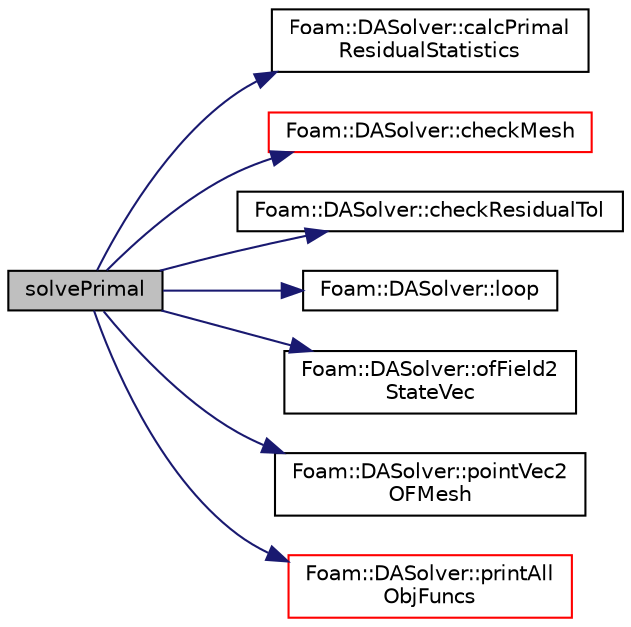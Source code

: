 digraph "solvePrimal"
{
  bgcolor="transparent";
  edge [fontname="Helvetica",fontsize="10",labelfontname="Helvetica",labelfontsize="10"];
  node [fontname="Helvetica",fontsize="10",shape=record];
  rankdir="LR";
  Node24 [label="solvePrimal",height=0.2,width=0.4,color="black", fillcolor="grey75", style="filled", fontcolor="black"];
  Node24 -> Node25 [color="midnightblue",fontsize="10",style="solid",fontname="Helvetica"];
  Node25 [label="Foam::DASolver::calcPrimal\lResidualStatistics",height=0.2,width=0.4,color="black",URL="$classFoam_1_1DASolver.html#a6cec9caca72b22c3e006bd0fbb9c422a",tooltip="calculate the norms of all residuals and print to screen "];
  Node24 -> Node26 [color="midnightblue",fontsize="10",style="solid",fontname="Helvetica"];
  Node26 [label="Foam::DASolver::checkMesh",height=0.2,width=0.4,color="red",URL="$classFoam_1_1DASolver.html#abb3f34f5634fe617414ce256738e40b4",tooltip="check the mesh quality and return meshOK "];
  Node24 -> Node31 [color="midnightblue",fontsize="10",style="solid",fontname="Helvetica"];
  Node31 [label="Foam::DASolver::checkResidualTol",height=0.2,width=0.4,color="black",URL="$classFoam_1_1DASolver.html#aab4e3d9fbdff96d71bcf7635a87107a3",tooltip="check whether the min residual in primal satisfy the prescribed tolerance "];
  Node24 -> Node32 [color="midnightblue",fontsize="10",style="solid",fontname="Helvetica"];
  Node32 [label="Foam::DASolver::loop",height=0.2,width=0.4,color="black",URL="$classFoam_1_1DASolver.html#a132776bede8c2b661f995f2b5397b19f",tooltip="return whether to loop the primal solution, similar to runTime::loop() except we don&#39;t do file IO ..."];
  Node24 -> Node33 [color="midnightblue",fontsize="10",style="solid",fontname="Helvetica"];
  Node33 [label="Foam::DASolver::ofField2\lStateVec",height=0.2,width=0.4,color="black",URL="$classFoam_1_1DASolver.html#a97b2a938b423ad81fcd6982dd375fd01",tooltip="set the state vector based on the latest fields in OpenFOAM "];
  Node24 -> Node34 [color="midnightblue",fontsize="10",style="solid",fontname="Helvetica"];
  Node34 [label="Foam::DASolver::pointVec2\lOFMesh",height=0.2,width=0.4,color="black",URL="$classFoam_1_1DASolver.html#ad11a8b27d61a02a20034c2dedfaa3843",tooltip="assign the points in fvMesh of OpenFOAM based on the point vector "];
  Node24 -> Node35 [color="midnightblue",fontsize="10",style="solid",fontname="Helvetica"];
  Node35 [label="Foam::DASolver::printAll\lObjFuncs",height=0.2,width=0.4,color="red",URL="$classFoam_1_1DASolver.html#afe40e08050edfc54026142d6353aa408",tooltip="calculate the values of all objective functions and print them to screen "];
}
